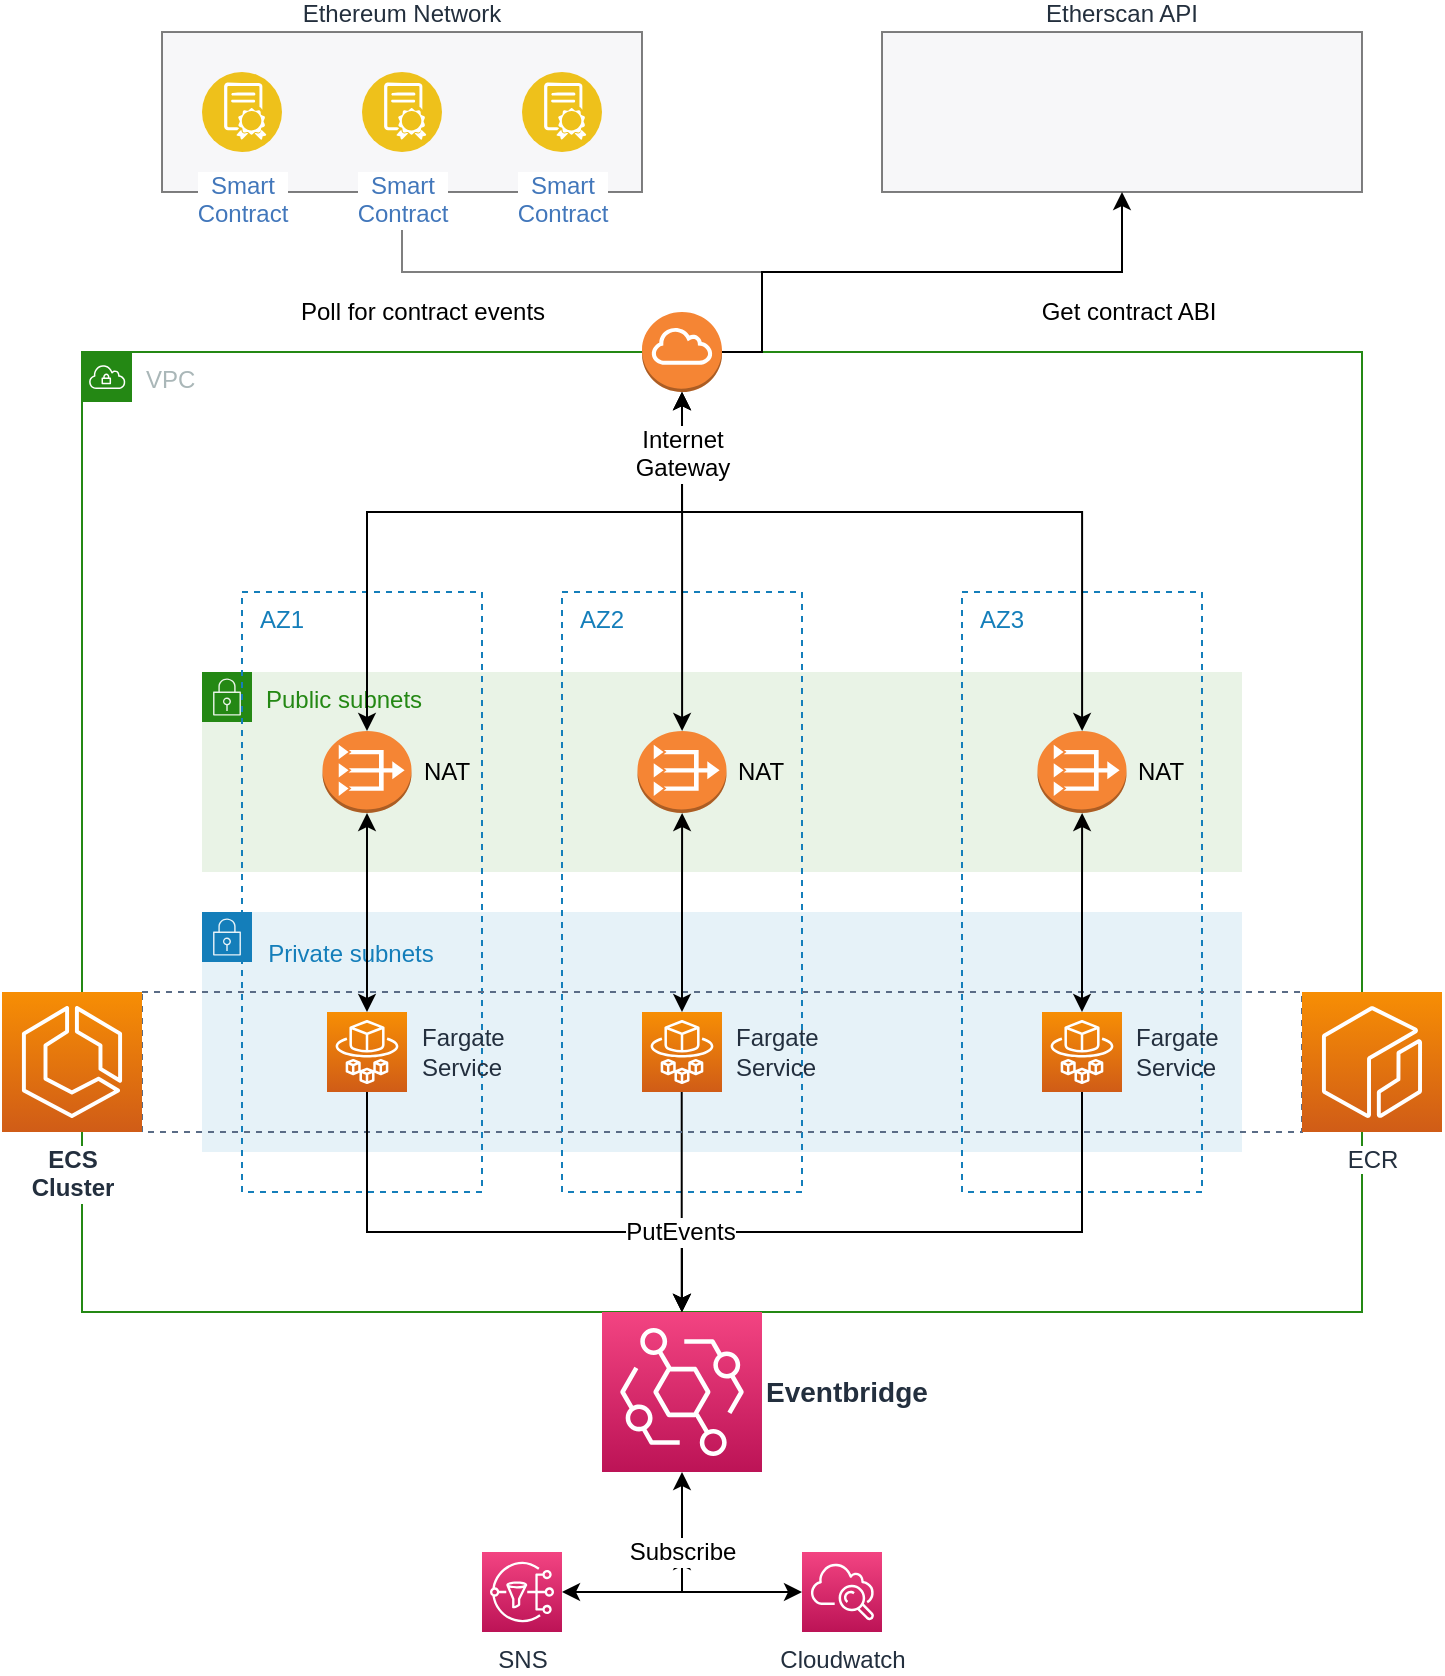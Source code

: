 <mxfile version="13.0.3" type="device"><diagram id="aZaoY4jR4QLb6xfYxjXt" name="Page-1"><mxGraphModel dx="2013" dy="2044" grid="1" gridSize="10" guides="1" tooltips="1" connect="1" arrows="1" fold="1" page="1" pageScale="1" pageWidth="827" pageHeight="1169" math="0" shadow="0"><root><mxCell id="0"/><mxCell id="1" parent="0"/><mxCell id="POuLz-MSDHqNehVl-Sp--2" value="VPC" style="points=[[0,0],[0.25,0],[0.5,0],[0.75,0],[1,0],[1,0.25],[1,0.5],[1,0.75],[1,1],[0.75,1],[0.5,1],[0.25,1],[0,1],[0,0.75],[0,0.5],[0,0.25]];outlineConnect=0;gradientColor=none;html=1;whiteSpace=wrap;fontSize=12;fontStyle=0;shape=mxgraph.aws4.group;grIcon=mxgraph.aws4.group_vpc;strokeColor=#248814;fillColor=none;verticalAlign=top;align=left;spacingLeft=30;fontColor=#AAB7B8;dashed=0;" parent="1" vertex="1"><mxGeometry width="640" height="480" as="geometry"/></mxCell><mxCell id="jphjMaUlt8XlDt3mXMDw-1" value="Public subnets" style="points=[[0,0],[0.25,0],[0.5,0],[0.75,0],[1,0],[1,0.25],[1,0.5],[1,0.75],[1,1],[0.75,1],[0.5,1],[0.25,1],[0,1],[0,0.75],[0,0.5],[0,0.25]];outlineConnect=0;gradientColor=none;html=1;whiteSpace=wrap;fontSize=12;fontStyle=0;shape=mxgraph.aws4.group;grIcon=mxgraph.aws4.group_security_group;grStroke=0;strokeColor=#248814;fillColor=#E9F3E6;verticalAlign=top;align=left;spacingLeft=30;fontColor=#248814;dashed=0;" parent="1" vertex="1"><mxGeometry x="60" y="160" width="520" height="100" as="geometry"/></mxCell><mxCell id="POuLz-MSDHqNehVl-Sp--1" value="Private subnets" style="points=[[0,0],[0.25,0],[0.5,0],[0.75,0],[1,0],[1,0.25],[1,0.5],[1,0.75],[1,1],[0.75,1],[0.5,1],[0.25,1],[0,1],[0,0.75],[0,0.5],[0,0.25]];outlineConnect=0;gradientColor=none;html=1;whiteSpace=wrap;fontSize=12;fontStyle=0;shape=mxgraph.aws4.group;grIcon=mxgraph.aws4.group_security_group;grStroke=0;strokeColor=#147EBA;fillColor=#E6F2F8;verticalAlign=middle;align=center;spacingLeft=-371;fontColor=#147EBA;dashed=0;labelPosition=center;verticalLabelPosition=middle;spacingBottom=78;spacingTop=0;spacingRight=0;" parent="1" vertex="1"><mxGeometry x="60" y="280" width="520" height="120" as="geometry"/></mxCell><mxCell id="POuLz-MSDHqNehVl-Sp--5" value="AZ1" style="fillColor=none;strokeColor=#147EBA;dashed=1;verticalAlign=top;fontStyle=0;fontColor=#147EBA;fontSize=12;spacingLeft=-80;" parent="1" vertex="1"><mxGeometry x="80" y="120" width="120" height="300" as="geometry"/></mxCell><mxCell id="I0hsmBbVrWdcXUvNXpeO-14" style="edgeStyle=orthogonalEdgeStyle;rounded=0;orthogonalLoop=1;jettySize=auto;html=1;fontSize=12;opacity=50;" parent="1" source="jphjMaUlt8XlDt3mXMDw-7" target="I0hsmBbVrWdcXUvNXpeO-9" edge="1"><mxGeometry relative="1" as="geometry"><Array as="points"><mxPoint x="340" y="-40"/><mxPoint x="160" y="-40"/></Array></mxGeometry></mxCell><mxCell id="I0hsmBbVrWdcXUvNXpeO-17" value="Poll for contract events" style="edgeLabel;html=1;align=center;verticalAlign=middle;resizable=0;points=[];fontSize=12;" parent="I0hsmBbVrWdcXUvNXpeO-14" vertex="1" connectable="0"><mxGeometry x="-0.2" y="1" relative="1" as="geometry"><mxPoint x="-118" y="19" as="offset"/></mxGeometry></mxCell><mxCell id="POuLz-MSDHqNehVl-Sp--6" value="AZ2" style="fillColor=none;strokeColor=#147EBA;dashed=1;verticalAlign=top;fontStyle=0;fontColor=#147EBA;fontSize=12;spacingLeft=-80;" parent="1" vertex="1"><mxGeometry x="240" y="120" width="120" height="300" as="geometry"/></mxCell><mxCell id="POuLz-MSDHqNehVl-Sp--7" value="AZ3" style="fillColor=none;strokeColor=#147EBA;dashed=1;verticalAlign=top;fontStyle=0;fontColor=#147EBA;fontSize=12;spacingLeft=-80;" parent="1" vertex="1"><mxGeometry x="440" y="120" width="120" height="300" as="geometry"/></mxCell><mxCell id="I0hsmBbVrWdcXUvNXpeO-2" style="edgeStyle=orthogonalEdgeStyle;rounded=0;orthogonalLoop=1;jettySize=auto;html=1;fontSize=12;exitX=0.517;exitY=0.625;exitDx=0;exitDy=0;exitPerimeter=0;" parent="1" target="I0hsmBbVrWdcXUvNXpeO-1" edge="1"><mxGeometry relative="1" as="geometry"><mxPoint x="640" y="350" as="targetPoint"/><mxPoint x="299.86" y="363.75" as="sourcePoint"/><Array as="points"><mxPoint x="300" y="480"/><mxPoint x="300" y="480"/></Array></mxGeometry></mxCell><mxCell id="POuLz-MSDHqNehVl-Sp--22" value="" style="fillColor=none;strokeColor=#5A6C86;dashed=1;verticalAlign=top;fontStyle=0;fontColor=#5A6C86;fontSize=12;" parent="1" vertex="1"><mxGeometry x="30" y="320" width="580" height="70" as="geometry"/></mxCell><mxCell id="46MUZ9MNps0rbcOxY-eW-14" style="edgeStyle=orthogonalEdgeStyle;rounded=0;orthogonalLoop=1;jettySize=auto;html=1;startArrow=none;startFill=0;fontSize=12;" edge="1" parent="1" source="POuLz-MSDHqNehVl-Sp--18" target="I0hsmBbVrWdcXUvNXpeO-1"><mxGeometry relative="1" as="geometry"><mxPoint x="340" y="440" as="targetPoint"/><Array as="points"><mxPoint x="143" y="440"/><mxPoint x="300" y="440"/></Array></mxGeometry></mxCell><mxCell id="46MUZ9MNps0rbcOxY-eW-20" style="edgeStyle=orthogonalEdgeStyle;rounded=0;orthogonalLoop=1;jettySize=auto;html=1;entryX=0.5;entryY=1;entryDx=0;entryDy=0;entryPerimeter=0;startArrow=classic;startFill=1;fontSize=12;" edge="1" parent="1" source="POuLz-MSDHqNehVl-Sp--18" target="jphjMaUlt8XlDt3mXMDw-4"><mxGeometry relative="1" as="geometry"/></mxCell><mxCell id="POuLz-MSDHqNehVl-Sp--18" value="Fargate&lt;br&gt;Service" style="points=[[0,0,0],[0.25,0,0],[0.5,0,0],[0.75,0,0],[1,0,0],[0,1,0],[0.25,1,0],[0.5,1,0],[0.75,1,0],[1,1,0],[0,0.25,0],[0,0.5,0],[0,0.75,0],[1,0.25,0],[1,0.5,0],[1,0.75,0]];outlineConnect=0;fontColor=#232F3E;gradientColor=#F78E04;gradientDirection=north;fillColor=#D05C17;strokeColor=#ffffff;dashed=0;verticalLabelPosition=middle;verticalAlign=middle;align=left;html=1;fontSize=12;fontStyle=0;aspect=fixed;shape=mxgraph.aws4.resourceIcon;resIcon=mxgraph.aws4.fargate;labelPosition=right;spacingLeft=5;" parent="1" vertex="1"><mxGeometry x="122.5" y="330" width="40" height="40" as="geometry"/></mxCell><mxCell id="46MUZ9MNps0rbcOxY-eW-21" style="edgeStyle=orthogonalEdgeStyle;rounded=0;orthogonalLoop=1;jettySize=auto;html=1;startArrow=classic;startFill=1;fontSize=12;" edge="1" parent="1" source="POuLz-MSDHqNehVl-Sp--19" target="jphjMaUlt8XlDt3mXMDw-5"><mxGeometry relative="1" as="geometry"/></mxCell><mxCell id="POuLz-MSDHqNehVl-Sp--19" value="Fargate&lt;br&gt;Service" style="points=[[0,0,0],[0.25,0,0],[0.5,0,0],[0.75,0,0],[1,0,0],[0,1,0],[0.25,1,0],[0.5,1,0],[0.75,1,0],[1,1,0],[0,0.25,0],[0,0.5,0],[0,0.75,0],[1,0.25,0],[1,0.5,0],[1,0.75,0]];outlineConnect=0;fontColor=#232F3E;gradientColor=#F78E04;gradientDirection=north;fillColor=#D05C17;strokeColor=#ffffff;dashed=0;verticalLabelPosition=middle;verticalAlign=middle;align=left;html=1;fontSize=12;fontStyle=0;aspect=fixed;shape=mxgraph.aws4.resourceIcon;resIcon=mxgraph.aws4.fargate;labelPosition=right;spacingLeft=5;" parent="1" vertex="1"><mxGeometry x="280" y="330" width="40" height="40" as="geometry"/></mxCell><mxCell id="46MUZ9MNps0rbcOxY-eW-13" style="edgeStyle=orthogonalEdgeStyle;rounded=0;orthogonalLoop=1;jettySize=auto;html=1;startArrow=none;startFill=0;fontSize=12;" edge="1" parent="1" source="POuLz-MSDHqNehVl-Sp--20" target="I0hsmBbVrWdcXUvNXpeO-1"><mxGeometry relative="1" as="geometry"><Array as="points"><mxPoint x="500" y="440"/><mxPoint x="300" y="440"/></Array></mxGeometry></mxCell><mxCell id="46MUZ9MNps0rbcOxY-eW-15" value="PutEvents" style="edgeLabel;html=1;align=center;verticalAlign=middle;resizable=0;points=[];fontSize=12;" vertex="1" connectable="0" parent="46MUZ9MNps0rbcOxY-eW-13"><mxGeometry x="0.837" y="-1" relative="1" as="geometry"><mxPoint y="-15" as="offset"/></mxGeometry></mxCell><mxCell id="46MUZ9MNps0rbcOxY-eW-22" style="edgeStyle=orthogonalEdgeStyle;rounded=0;orthogonalLoop=1;jettySize=auto;html=1;startArrow=classic;startFill=1;fontSize=12;" edge="1" parent="1" source="POuLz-MSDHqNehVl-Sp--20" target="jphjMaUlt8XlDt3mXMDw-6"><mxGeometry relative="1" as="geometry"/></mxCell><mxCell id="POuLz-MSDHqNehVl-Sp--20" value="Fargate&lt;br&gt;Service" style="points=[[0,0,0],[0.25,0,0],[0.5,0,0],[0.75,0,0],[1,0,0],[0,1,0],[0.25,1,0],[0.5,1,0],[0.75,1,0],[1,1,0],[0,0.25,0],[0,0.5,0],[0,0.75,0],[1,0.25,0],[1,0.5,0],[1,0.75,0]];outlineConnect=0;fontColor=#232F3E;gradientColor=#F78E04;gradientDirection=north;fillColor=#D05C17;strokeColor=#ffffff;dashed=0;verticalLabelPosition=middle;verticalAlign=middle;align=left;html=1;fontSize=12;fontStyle=0;aspect=fixed;shape=mxgraph.aws4.resourceIcon;resIcon=mxgraph.aws4.fargate;labelPosition=right;spacingLeft=5;" parent="1" vertex="1"><mxGeometry x="480" y="330" width="40" height="40" as="geometry"/></mxCell><mxCell id="POuLz-MSDHqNehVl-Sp--21" value="ECS&lt;br style=&quot;font-size: 12px;&quot;&gt;Cluster" style="points=[[0,0,0],[0.25,0,0],[0.5,0,0],[0.75,0,0],[1,0,0],[0,1,0],[0.25,1,0],[0.5,1,0],[0.75,1,0],[1,1,0],[0,0.25,0],[0,0.5,0],[0,0.75,0],[1,0.25,0],[1,0.5,0],[1,0.75,0]];outlineConnect=0;fontColor=#232F3E;gradientColor=#F78E04;gradientDirection=north;fillColor=#D05C17;strokeColor=#ffffff;dashed=0;verticalLabelPosition=bottom;verticalAlign=top;align=center;html=1;fontSize=12;fontStyle=1;aspect=fixed;shape=mxgraph.aws4.resourceIcon;resIcon=mxgraph.aws4.ecs;labelBackgroundColor=#ffffff;labelPosition=center;spacingLeft=0;" parent="1" vertex="1"><mxGeometry x="-40" y="320" width="70" height="70" as="geometry"/></mxCell><mxCell id="46MUZ9MNps0rbcOxY-eW-2" style="edgeStyle=orthogonalEdgeStyle;rounded=0;orthogonalLoop=1;jettySize=auto;html=1;fontSize=12;startArrow=classic;startFill=1;" edge="1" parent="1" target="46MUZ9MNps0rbcOxY-eW-1"><mxGeometry relative="1" as="geometry"><mxPoint x="300" y="600" as="sourcePoint"/><Array as="points"><mxPoint x="300" y="620"/></Array></mxGeometry></mxCell><mxCell id="46MUZ9MNps0rbcOxY-eW-7" style="edgeStyle=orthogonalEdgeStyle;rounded=0;orthogonalLoop=1;jettySize=auto;html=1;fontSize=12;startArrow=classic;startFill=1;" edge="1" parent="1" target="I0hsmBbVrWdcXUvNXpeO-3"><mxGeometry relative="1" as="geometry"><mxPoint x="300" y="560" as="sourcePoint"/><Array as="points"><mxPoint x="300" y="620"/></Array></mxGeometry></mxCell><mxCell id="46MUZ9MNps0rbcOxY-eW-10" value="Subscribe" style="edgeLabel;html=1;align=center;verticalAlign=middle;resizable=0;points=[];fontSize=12;" vertex="1" connectable="0" parent="46MUZ9MNps0rbcOxY-eW-7"><mxGeometry y="-2" relative="1" as="geometry"><mxPoint y="-18" as="offset"/></mxGeometry></mxCell><mxCell id="I0hsmBbVrWdcXUvNXpeO-1" value="&lt;font style=&quot;font-size: 14px&quot;&gt;Eventbridge&lt;/font&gt;" style="outlineConnect=0;fontColor=#232F3E;gradientColor=#F34482;gradientDirection=north;fillColor=#BC1356;strokeColor=#ffffff;dashed=0;verticalLabelPosition=middle;verticalAlign=middle;align=left;html=1;fontSize=12;fontStyle=1;aspect=fixed;shape=mxgraph.aws4.resourceIcon;resIcon=mxgraph.aws4.eventbridge;labelBackgroundColor=#ffffff;labelPosition=right;" parent="1" vertex="1"><mxGeometry x="260" y="480" width="80" height="80" as="geometry"/></mxCell><mxCell id="I0hsmBbVrWdcXUvNXpeO-3" value="SNS" style="outlineConnect=0;fontColor=#232F3E;gradientColor=#F34482;gradientDirection=north;fillColor=#BC1356;strokeColor=#ffffff;dashed=0;verticalLabelPosition=bottom;verticalAlign=top;align=center;html=1;fontSize=12;fontStyle=0;aspect=fixed;shape=mxgraph.aws4.resourceIcon;resIcon=mxgraph.aws4.sns;" parent="1" vertex="1"><mxGeometry x="200" y="600" width="40" height="40" as="geometry"/></mxCell><mxCell id="I0hsmBbVrWdcXUvNXpeO-9" value="Ethereum Network" style="fillColor=#EFF0F3;strokeColor=#000000;dashed=0;verticalAlign=bottom;fontStyle=0;fontColor=#232F3D;opacity=50;labelPosition=center;verticalLabelPosition=top;align=center;fontSize=12;labelBorderColor=none;" parent="1" vertex="1"><mxGeometry x="40" y="-160" width="240" height="80" as="geometry"/></mxCell><mxCell id="I0hsmBbVrWdcXUvNXpeO-10" value="Smart&lt;br style=&quot;font-size: 12px;&quot;&gt;Contract" style="aspect=fixed;perimeter=ellipsePerimeter;html=1;align=center;shadow=0;dashed=0;fontColor=#4277BB;labelBackgroundColor=#ffffff;fontSize=12;spacingTop=3;image;image=img/lib/ibm/blockchain/smart_contract.svg;" parent="1" vertex="1"><mxGeometry x="60" y="-140" width="40" height="40" as="geometry"/></mxCell><mxCell id="I0hsmBbVrWdcXUvNXpeO-11" value="Smart&lt;br style=&quot;font-size: 12px;&quot;&gt;Contract" style="aspect=fixed;perimeter=ellipsePerimeter;html=1;align=center;shadow=0;dashed=0;fontColor=#4277BB;labelBackgroundColor=#ffffff;fontSize=12;spacingTop=3;image;image=img/lib/ibm/blockchain/smart_contract.svg;" parent="1" vertex="1"><mxGeometry x="220" y="-140" width="40" height="40" as="geometry"/></mxCell><mxCell id="I0hsmBbVrWdcXUvNXpeO-12" value="Smart&lt;br style=&quot;font-size: 12px;&quot;&gt;Contract" style="aspect=fixed;perimeter=ellipsePerimeter;html=1;align=center;shadow=0;dashed=0;fontColor=#4277BB;labelBackgroundColor=#ffffff;fontSize=12;spacingTop=3;image;image=img/lib/ibm/blockchain/smart_contract.svg;" parent="1" vertex="1"><mxGeometry x="140" y="-140" width="40" height="40" as="geometry"/></mxCell><mxCell id="I0hsmBbVrWdcXUvNXpeO-13" value="Etherscan API" style="fillColor=#EFF0F3;strokeColor=#000000;dashed=0;verticalAlign=bottom;fontStyle=0;fontColor=#232F3D;opacity=50;labelPosition=center;verticalLabelPosition=top;align=center;fontSize=12;labelBorderColor=none;" parent="1" vertex="1"><mxGeometry x="400" y="-160" width="240" height="80" as="geometry"/></mxCell><mxCell id="46MUZ9MNps0rbcOxY-eW-16" style="edgeStyle=orthogonalEdgeStyle;rounded=0;orthogonalLoop=1;jettySize=auto;html=1;exitX=0.5;exitY=0;exitDx=0;exitDy=0;exitPerimeter=0;entryX=0.5;entryY=1;entryDx=0;entryDy=0;entryPerimeter=0;startArrow=classic;startFill=1;fontSize=12;" edge="1" parent="1" source="jphjMaUlt8XlDt3mXMDw-4" target="jphjMaUlt8XlDt3mXMDw-7"><mxGeometry relative="1" as="geometry"><Array as="points"><mxPoint x="145" y="80"/><mxPoint x="340" y="80"/></Array></mxGeometry></mxCell><mxCell id="jphjMaUlt8XlDt3mXMDw-4" value="NAT" style="outlineConnect=0;dashed=0;verticalLabelPosition=middle;verticalAlign=middle;align=left;html=1;shape=mxgraph.aws3.vpc_nat_gateway;fillColor=#F58534;gradientColor=none;fontSize=12;labelPosition=right;spacingLeft=4;" parent="1" vertex="1"><mxGeometry x="120.25" y="189.5" width="44.5" height="41" as="geometry"/></mxCell><mxCell id="46MUZ9MNps0rbcOxY-eW-17" style="edgeStyle=orthogonalEdgeStyle;rounded=0;orthogonalLoop=1;jettySize=auto;html=1;startArrow=classic;startFill=1;fontSize=12;" edge="1" parent="1" source="jphjMaUlt8XlDt3mXMDw-5" target="jphjMaUlt8XlDt3mXMDw-7"><mxGeometry relative="1" as="geometry"/></mxCell><mxCell id="jphjMaUlt8XlDt3mXMDw-5" value="NAT" style="outlineConnect=0;dashed=0;verticalLabelPosition=middle;verticalAlign=middle;align=left;html=1;shape=mxgraph.aws3.vpc_nat_gateway;fillColor=#F58534;gradientColor=none;fontSize=12;labelPosition=right;spacingLeft=4;" parent="1" vertex="1"><mxGeometry x="277.75" y="189.5" width="44.5" height="41" as="geometry"/></mxCell><mxCell id="46MUZ9MNps0rbcOxY-eW-18" style="edgeStyle=orthogonalEdgeStyle;rounded=0;orthogonalLoop=1;jettySize=auto;html=1;startArrow=classic;startFill=1;fontSize=12;entryX=0.5;entryY=1;entryDx=0;entryDy=0;entryPerimeter=0;" edge="1" parent="1" source="jphjMaUlt8XlDt3mXMDw-6" target="jphjMaUlt8XlDt3mXMDw-7"><mxGeometry relative="1" as="geometry"><mxPoint x="340" y="20" as="targetPoint"/><Array as="points"><mxPoint x="500" y="80"/><mxPoint x="300" y="80"/></Array></mxGeometry></mxCell><mxCell id="jphjMaUlt8XlDt3mXMDw-6" value="NAT" style="outlineConnect=0;dashed=0;verticalLabelPosition=middle;verticalAlign=middle;align=left;html=1;shape=mxgraph.aws3.vpc_nat_gateway;fillColor=#F58534;gradientColor=none;fontSize=12;labelPosition=right;spacingLeft=4;" parent="1" vertex="1"><mxGeometry x="477.75" y="189.5" width="44.5" height="41" as="geometry"/></mxCell><mxCell id="jphjMaUlt8XlDt3mXMDw-9" style="edgeStyle=orthogonalEdgeStyle;rounded=0;orthogonalLoop=1;jettySize=auto;html=1;entryX=0.5;entryY=1;entryDx=0;entryDy=0;fontSize=12;" parent="1" source="jphjMaUlt8XlDt3mXMDw-7" target="I0hsmBbVrWdcXUvNXpeO-13" edge="1"><mxGeometry relative="1" as="geometry"><Array as="points"><mxPoint x="340" y="-40"/><mxPoint x="520" y="-40"/></Array></mxGeometry></mxCell><mxCell id="jphjMaUlt8XlDt3mXMDw-10" value="Get contract ABI" style="edgeLabel;html=1;align=center;verticalAlign=middle;resizable=0;points=[];fontSize=12;" parent="jphjMaUlt8XlDt3mXMDw-9" vertex="1" connectable="0"><mxGeometry x="0.143" y="-1" relative="1" as="geometry"><mxPoint x="82.25" y="19" as="offset"/></mxGeometry></mxCell><mxCell id="jphjMaUlt8XlDt3mXMDw-8" value="ECR" style="outlineConnect=0;fontColor=#232F3E;gradientColor=#F78E04;gradientDirection=north;fillColor=#D05C17;strokeColor=#ffffff;dashed=0;verticalLabelPosition=bottom;verticalAlign=top;align=center;html=1;fontSize=12;fontStyle=0;aspect=fixed;shape=mxgraph.aws4.resourceIcon;resIcon=mxgraph.aws4.ecr;labelBackgroundColor=#ffffff;" parent="1" vertex="1"><mxGeometry x="610" y="320" width="70" height="70" as="geometry"/></mxCell><mxCell id="46MUZ9MNps0rbcOxY-eW-1" value="Cloudwatch" style="outlineConnect=0;fontColor=#232F3E;gradientColor=#F34482;gradientDirection=north;fillColor=#BC1356;strokeColor=#ffffff;dashed=0;verticalLabelPosition=bottom;verticalAlign=top;align=center;html=1;fontSize=12;fontStyle=0;aspect=fixed;shape=mxgraph.aws4.resourceIcon;resIcon=mxgraph.aws4.cloudwatch;" vertex="1" parent="1"><mxGeometry x="360" y="600" width="40" height="40" as="geometry"/></mxCell><mxCell id="jphjMaUlt8XlDt3mXMDw-7" value="Internet&lt;br style=&quot;font-size: 12px;&quot;&gt;Gateway" style="outlineConnect=0;dashed=0;verticalLabelPosition=bottom;verticalAlign=top;align=center;html=1;shape=mxgraph.aws3.internet_gateway;fillColor=#F58534;gradientColor=none;fontSize=12;labelBackgroundColor=#ffffff;spacingTop=10;" parent="1" vertex="1"><mxGeometry x="280" y="-20" width="40" height="40" as="geometry"/></mxCell></root></mxGraphModel></diagram></mxfile>